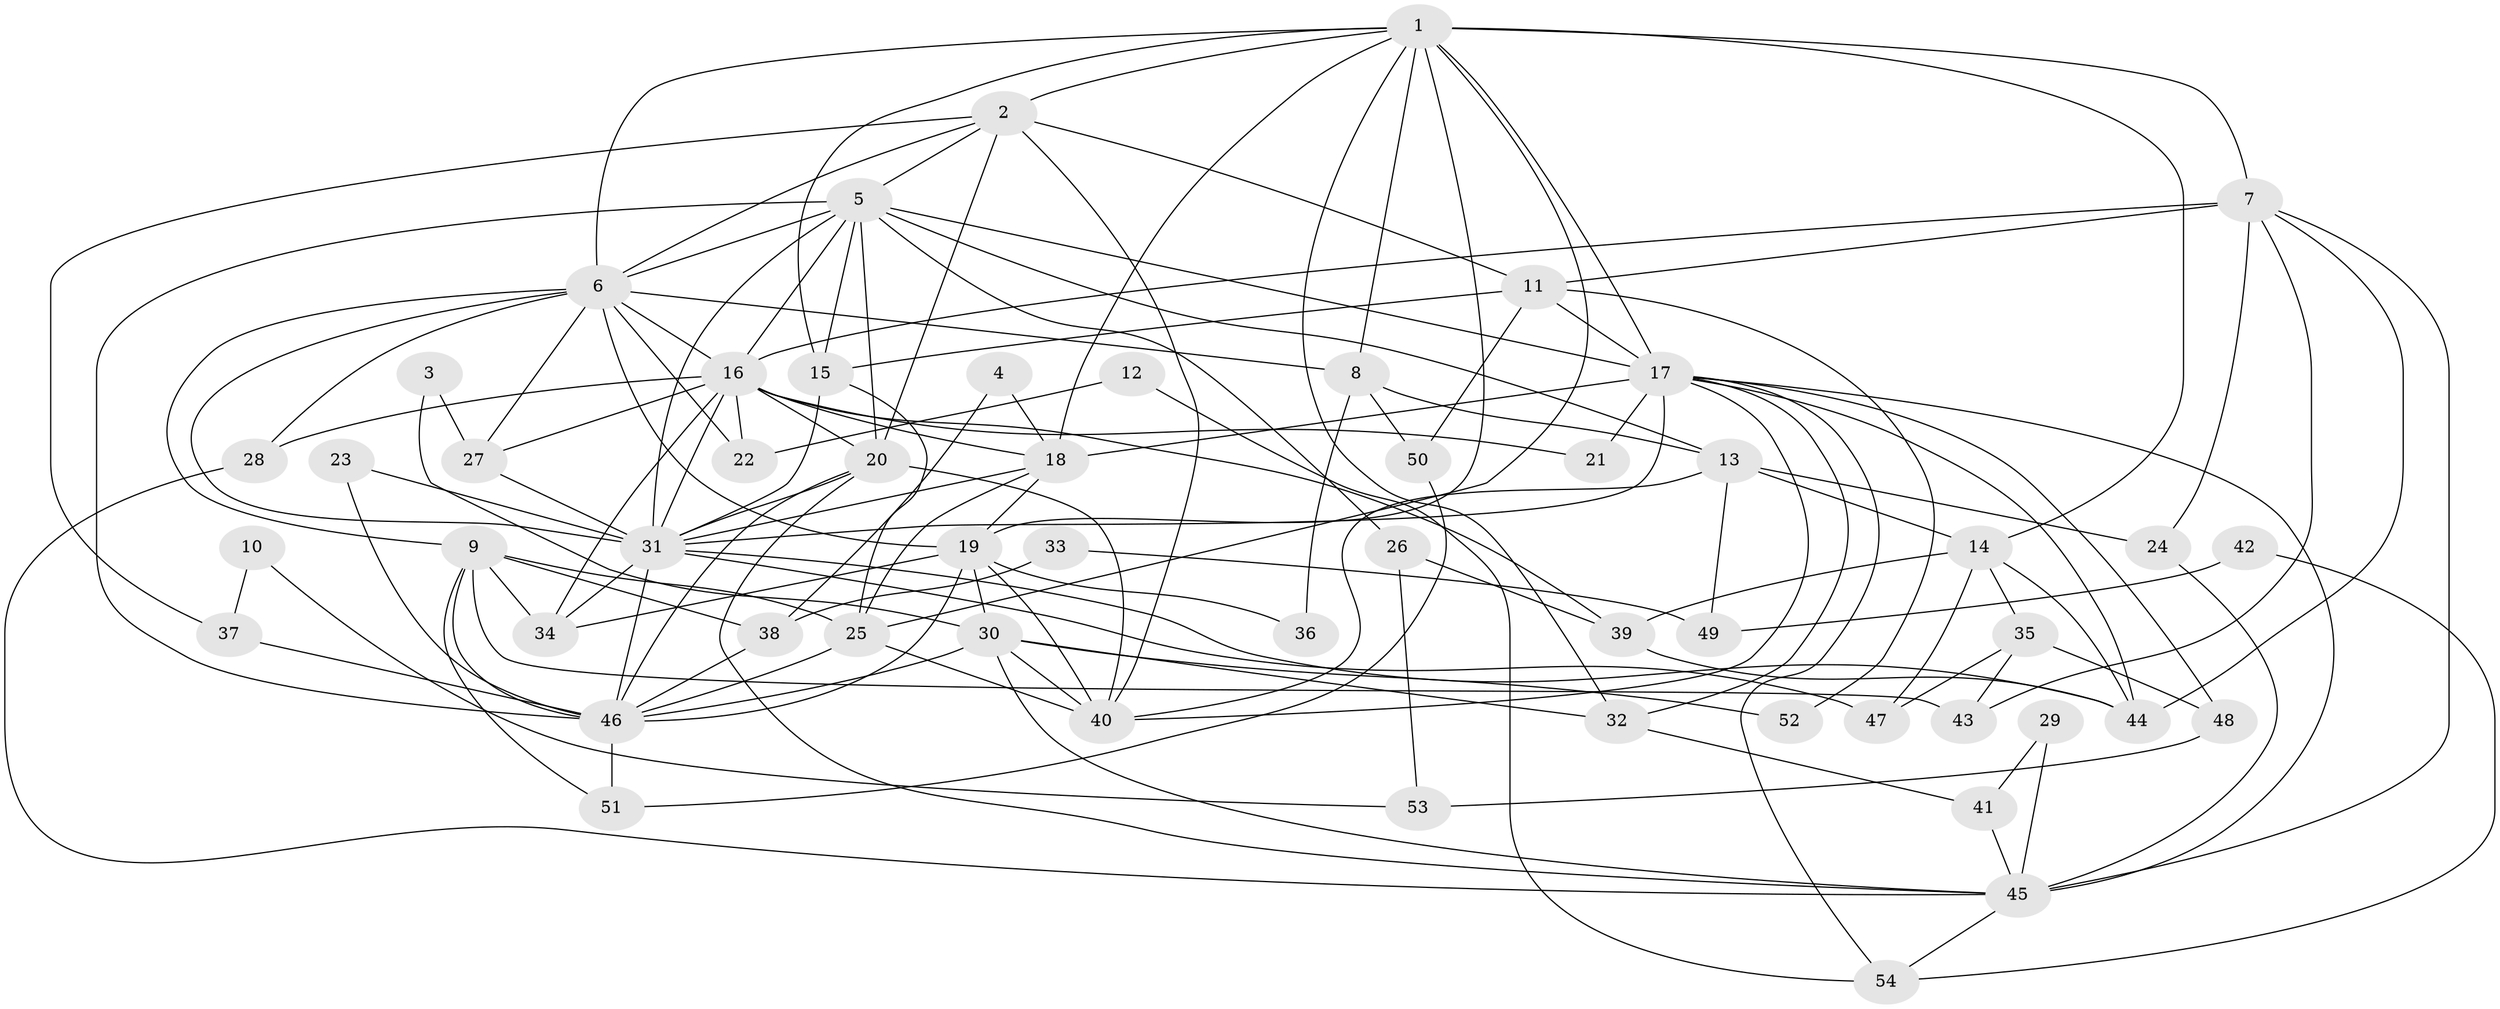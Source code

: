 // original degree distribution, {5: 0.14953271028037382, 3: 0.32710280373831774, 2: 0.102803738317757, 4: 0.2523364485981308, 6: 0.12149532710280374, 7: 0.04672897196261682}
// Generated by graph-tools (version 1.1) at 2025/36/03/09/25 02:36:14]
// undirected, 54 vertices, 137 edges
graph export_dot {
graph [start="1"]
  node [color=gray90,style=filled];
  1;
  2;
  3;
  4;
  5;
  6;
  7;
  8;
  9;
  10;
  11;
  12;
  13;
  14;
  15;
  16;
  17;
  18;
  19;
  20;
  21;
  22;
  23;
  24;
  25;
  26;
  27;
  28;
  29;
  30;
  31;
  32;
  33;
  34;
  35;
  36;
  37;
  38;
  39;
  40;
  41;
  42;
  43;
  44;
  45;
  46;
  47;
  48;
  49;
  50;
  51;
  52;
  53;
  54;
  1 -- 2 [weight=1.0];
  1 -- 6 [weight=1.0];
  1 -- 7 [weight=2.0];
  1 -- 8 [weight=2.0];
  1 -- 14 [weight=1.0];
  1 -- 15 [weight=1.0];
  1 -- 17 [weight=2.0];
  1 -- 18 [weight=1.0];
  1 -- 19 [weight=1.0];
  1 -- 25 [weight=1.0];
  1 -- 32 [weight=1.0];
  2 -- 5 [weight=1.0];
  2 -- 6 [weight=1.0];
  2 -- 11 [weight=1.0];
  2 -- 20 [weight=1.0];
  2 -- 37 [weight=1.0];
  2 -- 40 [weight=1.0];
  3 -- 27 [weight=1.0];
  3 -- 30 [weight=1.0];
  4 -- 18 [weight=1.0];
  4 -- 38 [weight=1.0];
  5 -- 6 [weight=1.0];
  5 -- 13 [weight=1.0];
  5 -- 15 [weight=1.0];
  5 -- 16 [weight=1.0];
  5 -- 17 [weight=2.0];
  5 -- 20 [weight=1.0];
  5 -- 26 [weight=1.0];
  5 -- 31 [weight=1.0];
  5 -- 46 [weight=2.0];
  6 -- 8 [weight=2.0];
  6 -- 9 [weight=1.0];
  6 -- 16 [weight=2.0];
  6 -- 19 [weight=1.0];
  6 -- 22 [weight=1.0];
  6 -- 27 [weight=1.0];
  6 -- 28 [weight=1.0];
  6 -- 31 [weight=1.0];
  7 -- 11 [weight=2.0];
  7 -- 16 [weight=1.0];
  7 -- 24 [weight=1.0];
  7 -- 43 [weight=1.0];
  7 -- 44 [weight=1.0];
  7 -- 45 [weight=2.0];
  8 -- 13 [weight=1.0];
  8 -- 36 [weight=1.0];
  8 -- 50 [weight=1.0];
  9 -- 25 [weight=1.0];
  9 -- 34 [weight=1.0];
  9 -- 38 [weight=1.0];
  9 -- 43 [weight=1.0];
  9 -- 46 [weight=1.0];
  9 -- 51 [weight=1.0];
  10 -- 37 [weight=1.0];
  10 -- 53 [weight=1.0];
  11 -- 15 [weight=1.0];
  11 -- 17 [weight=2.0];
  11 -- 50 [weight=1.0];
  11 -- 52 [weight=1.0];
  12 -- 22 [weight=1.0];
  12 -- 54 [weight=1.0];
  13 -- 14 [weight=1.0];
  13 -- 24 [weight=1.0];
  13 -- 40 [weight=1.0];
  13 -- 49 [weight=1.0];
  14 -- 35 [weight=2.0];
  14 -- 39 [weight=1.0];
  14 -- 44 [weight=1.0];
  14 -- 47 [weight=1.0];
  15 -- 25 [weight=1.0];
  15 -- 31 [weight=1.0];
  16 -- 18 [weight=1.0];
  16 -- 20 [weight=2.0];
  16 -- 21 [weight=2.0];
  16 -- 22 [weight=1.0];
  16 -- 27 [weight=2.0];
  16 -- 28 [weight=1.0];
  16 -- 31 [weight=1.0];
  16 -- 34 [weight=2.0];
  16 -- 39 [weight=1.0];
  17 -- 18 [weight=1.0];
  17 -- 21 [weight=1.0];
  17 -- 31 [weight=1.0];
  17 -- 32 [weight=1.0];
  17 -- 40 [weight=1.0];
  17 -- 44 [weight=1.0];
  17 -- 45 [weight=1.0];
  17 -- 48 [weight=2.0];
  17 -- 54 [weight=1.0];
  18 -- 19 [weight=2.0];
  18 -- 25 [weight=1.0];
  18 -- 31 [weight=1.0];
  19 -- 30 [weight=1.0];
  19 -- 34 [weight=1.0];
  19 -- 36 [weight=1.0];
  19 -- 40 [weight=1.0];
  19 -- 46 [weight=2.0];
  20 -- 31 [weight=1.0];
  20 -- 40 [weight=1.0];
  20 -- 45 [weight=1.0];
  20 -- 46 [weight=1.0];
  23 -- 31 [weight=1.0];
  23 -- 46 [weight=2.0];
  24 -- 45 [weight=1.0];
  25 -- 40 [weight=1.0];
  25 -- 46 [weight=1.0];
  26 -- 39 [weight=1.0];
  26 -- 53 [weight=1.0];
  27 -- 31 [weight=1.0];
  28 -- 45 [weight=1.0];
  29 -- 41 [weight=1.0];
  29 -- 45 [weight=1.0];
  30 -- 32 [weight=1.0];
  30 -- 40 [weight=1.0];
  30 -- 45 [weight=1.0];
  30 -- 46 [weight=1.0];
  30 -- 52 [weight=1.0];
  31 -- 34 [weight=1.0];
  31 -- 44 [weight=1.0];
  31 -- 46 [weight=1.0];
  31 -- 47 [weight=1.0];
  32 -- 41 [weight=1.0];
  33 -- 38 [weight=1.0];
  33 -- 49 [weight=1.0];
  35 -- 43 [weight=1.0];
  35 -- 47 [weight=1.0];
  35 -- 48 [weight=1.0];
  37 -- 46 [weight=1.0];
  38 -- 46 [weight=1.0];
  39 -- 44 [weight=1.0];
  41 -- 45 [weight=1.0];
  42 -- 49 [weight=1.0];
  42 -- 54 [weight=1.0];
  45 -- 54 [weight=1.0];
  46 -- 51 [weight=1.0];
  48 -- 53 [weight=1.0];
  50 -- 51 [weight=1.0];
}
